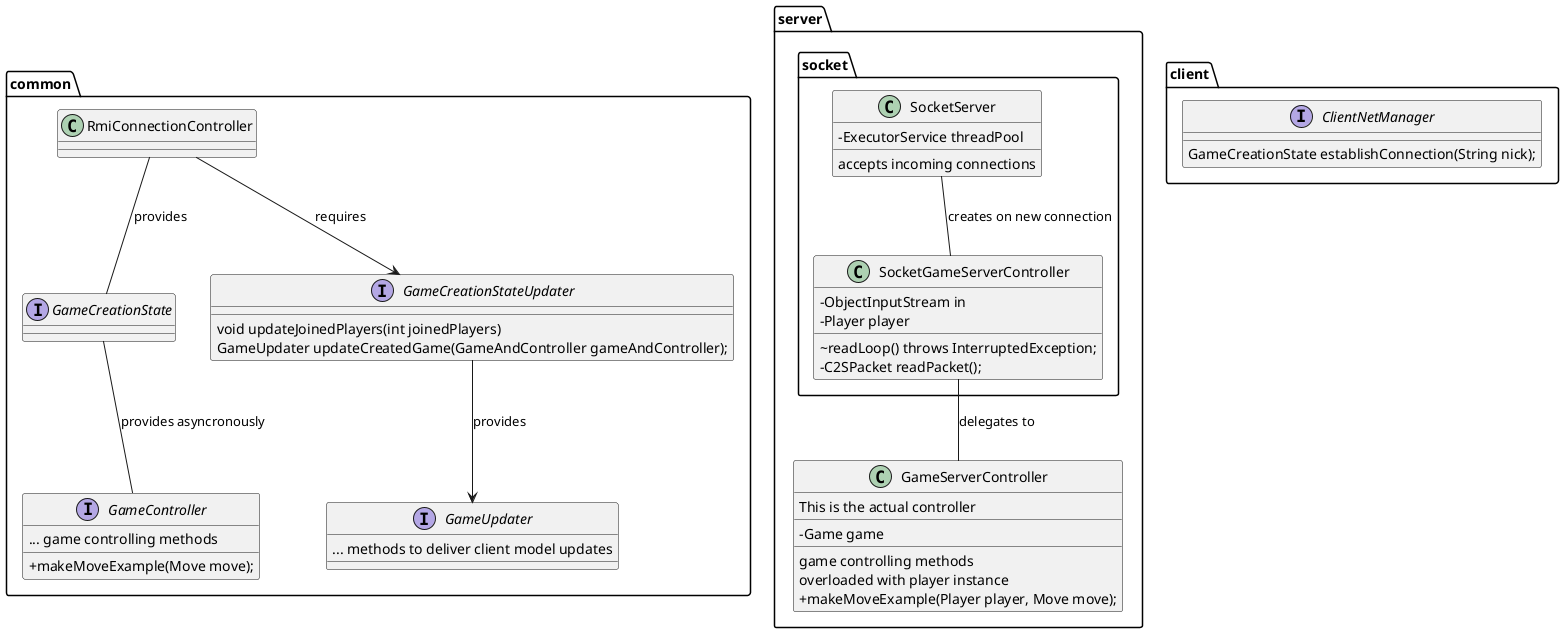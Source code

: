 @startuml
skinparam classAttributeIconSize 0

package common {
    RmiConnectionController -- GameCreationState : provides
    interface GameCreationState {
    }

    RmiConnectionController --> GameCreationStateUpdater : requires
    interface GameCreationStateUpdater {
        void updateJoinedPlayers(int joinedPlayers)
        GameUpdater updateCreatedGame(GameAndController gameAndController);
    }

    GameCreationStateUpdater --> GameUpdater : provides
    interface GameUpdater {
        ... methods to deliver client model updates
    }

    GameCreationState -- GameController : provides asyncronously
    interface GameController {
        ... game controlling methods
        + makeMoveExample(Move move);
    }
}

package server {
    class GameServerController {
        This is the actual controller
        __
        - Game game
        __
        game controlling methods
        overloaded with player instance
        + makeMoveExample(Player player, Move move);
    }

    package server.socket {
        class SocketServer {
            - ExecutorService threadPool
            __
            accepts incoming connections
        }

        SocketServer -- SocketGameServerController : creates on new connection
        class SocketGameServerController {
            - ObjectInputStream in
            - Player player
            __
            ~ readLoop() throws InterruptedException;
            - C2SPacket readPacket();
        }

        SocketGameServerController -- GameServerController : delegates to
    }
}

package client {

    interface ClientNetManager {
        GameCreationState establishConnection(String nick);
    }
}
@enduml